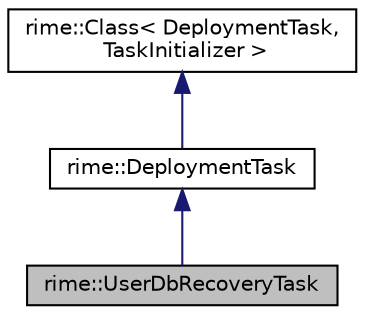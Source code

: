 digraph "rime::UserDbRecoveryTask"
{
  edge [fontname="Helvetica",fontsize="10",labelfontname="Helvetica",labelfontsize="10"];
  node [fontname="Helvetica",fontsize="10",shape=record];
  Node1 [label="rime::UserDbRecoveryTask",height=0.2,width=0.4,color="black", fillcolor="grey75", style="filled" fontcolor="black"];
  Node2 -> Node1 [dir="back",color="midnightblue",fontsize="10",style="solid",fontname="Helvetica"];
  Node2 [label="rime::DeploymentTask",height=0.2,width=0.4,color="black", fillcolor="white", style="filled",URL="$a00050.html"];
  Node3 -> Node2 [dir="back",color="midnightblue",fontsize="10",style="solid",fontname="Helvetica"];
  Node3 [label="rime::Class\< DeploymentTask,\l TaskInitializer \>",height=0.2,width=0.4,color="black", fillcolor="white", style="filled",URL="$a00017.html"];
}
